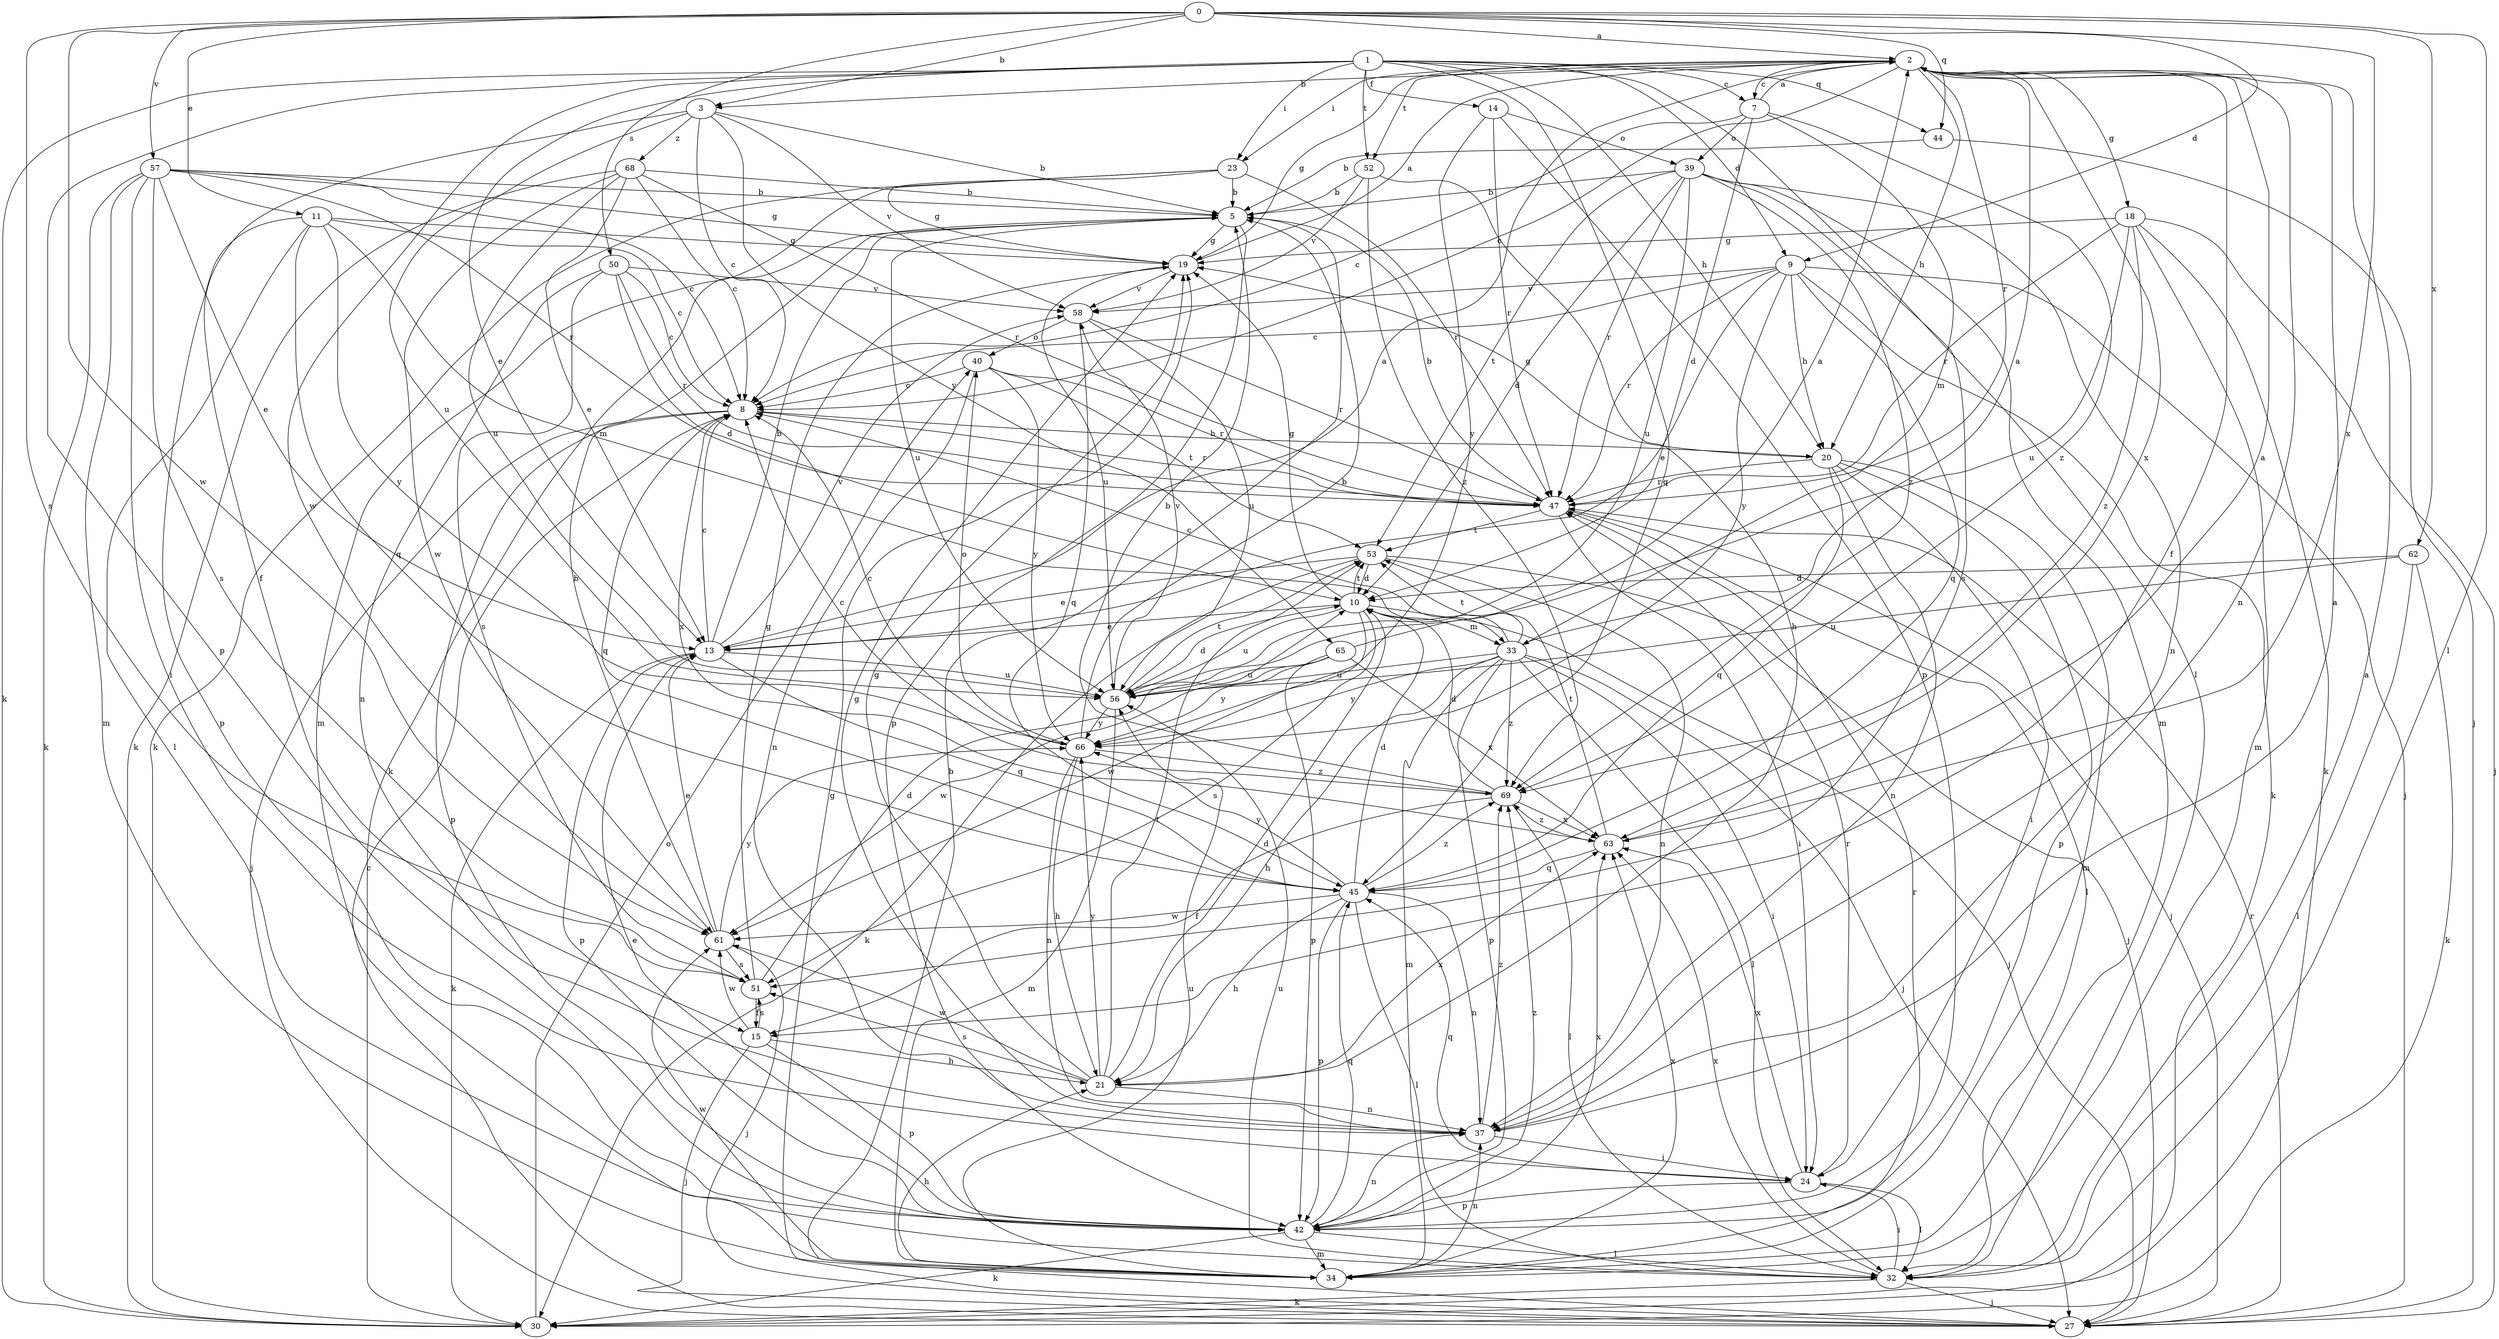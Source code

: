 strict digraph  {
0;
1;
2;
3;
5;
7;
8;
9;
10;
11;
13;
14;
15;
18;
19;
20;
21;
23;
24;
27;
30;
32;
33;
34;
37;
39;
40;
42;
44;
45;
47;
50;
51;
52;
53;
56;
57;
58;
61;
62;
63;
65;
66;
68;
69;
0 -> 2  [label=a];
0 -> 3  [label=b];
0 -> 9  [label=d];
0 -> 11  [label=e];
0 -> 32  [label=l];
0 -> 44  [label=q];
0 -> 50  [label=s];
0 -> 51  [label=s];
0 -> 57  [label=v];
0 -> 61  [label=w];
0 -> 62  [label=x];
0 -> 63  [label=x];
1 -> 7  [label=c];
1 -> 9  [label=d];
1 -> 13  [label=e];
1 -> 14  [label=f];
1 -> 20  [label=h];
1 -> 23  [label=i];
1 -> 30  [label=k];
1 -> 32  [label=l];
1 -> 42  [label=p];
1 -> 44  [label=q];
1 -> 45  [label=q];
1 -> 52  [label=t];
1 -> 61  [label=w];
2 -> 3  [label=b];
2 -> 7  [label=c];
2 -> 8  [label=c];
2 -> 15  [label=f];
2 -> 18  [label=g];
2 -> 19  [label=g];
2 -> 20  [label=h];
2 -> 23  [label=i];
2 -> 37  [label=n];
2 -> 47  [label=r];
2 -> 52  [label=t];
2 -> 63  [label=x];
3 -> 5  [label=b];
3 -> 8  [label=c];
3 -> 15  [label=f];
3 -> 56  [label=u];
3 -> 58  [label=v];
3 -> 65  [label=y];
3 -> 68  [label=z];
5 -> 19  [label=g];
5 -> 30  [label=k];
5 -> 42  [label=p];
5 -> 56  [label=u];
7 -> 2  [label=a];
7 -> 8  [label=c];
7 -> 10  [label=d];
7 -> 33  [label=m];
7 -> 39  [label=o];
7 -> 69  [label=z];
8 -> 20  [label=h];
8 -> 27  [label=j];
8 -> 42  [label=p];
8 -> 45  [label=q];
8 -> 47  [label=r];
8 -> 63  [label=x];
9 -> 8  [label=c];
9 -> 13  [label=e];
9 -> 20  [label=h];
9 -> 27  [label=j];
9 -> 30  [label=k];
9 -> 45  [label=q];
9 -> 47  [label=r];
9 -> 58  [label=v];
9 -> 66  [label=y];
10 -> 13  [label=e];
10 -> 19  [label=g];
10 -> 27  [label=j];
10 -> 33  [label=m];
10 -> 51  [label=s];
10 -> 53  [label=t];
10 -> 56  [label=u];
10 -> 61  [label=w];
11 -> 8  [label=c];
11 -> 19  [label=g];
11 -> 32  [label=l];
11 -> 33  [label=m];
11 -> 42  [label=p];
11 -> 45  [label=q];
11 -> 66  [label=y];
13 -> 2  [label=a];
13 -> 5  [label=b];
13 -> 8  [label=c];
13 -> 30  [label=k];
13 -> 42  [label=p];
13 -> 45  [label=q];
13 -> 56  [label=u];
13 -> 58  [label=v];
14 -> 39  [label=o];
14 -> 42  [label=p];
14 -> 47  [label=r];
14 -> 66  [label=y];
15 -> 21  [label=h];
15 -> 27  [label=j];
15 -> 42  [label=p];
15 -> 51  [label=s];
15 -> 61  [label=w];
18 -> 19  [label=g];
18 -> 27  [label=j];
18 -> 30  [label=k];
18 -> 34  [label=m];
18 -> 47  [label=r];
18 -> 56  [label=u];
18 -> 69  [label=z];
19 -> 2  [label=a];
19 -> 56  [label=u];
19 -> 58  [label=v];
20 -> 19  [label=g];
20 -> 24  [label=i];
20 -> 34  [label=m];
20 -> 37  [label=n];
20 -> 42  [label=p];
20 -> 45  [label=q];
20 -> 47  [label=r];
21 -> 10  [label=d];
21 -> 19  [label=g];
21 -> 37  [label=n];
21 -> 51  [label=s];
21 -> 53  [label=t];
21 -> 61  [label=w];
21 -> 63  [label=x];
21 -> 66  [label=y];
23 -> 5  [label=b];
23 -> 19  [label=g];
23 -> 30  [label=k];
23 -> 34  [label=m];
23 -> 47  [label=r];
24 -> 32  [label=l];
24 -> 42  [label=p];
24 -> 45  [label=q];
24 -> 47  [label=r];
24 -> 63  [label=x];
27 -> 5  [label=b];
27 -> 8  [label=c];
27 -> 19  [label=g];
27 -> 47  [label=r];
30 -> 40  [label=o];
32 -> 2  [label=a];
32 -> 24  [label=i];
32 -> 27  [label=j];
32 -> 30  [label=k];
32 -> 56  [label=u];
32 -> 63  [label=x];
33 -> 2  [label=a];
33 -> 8  [label=c];
33 -> 21  [label=h];
33 -> 24  [label=i];
33 -> 27  [label=j];
33 -> 32  [label=l];
33 -> 34  [label=m];
33 -> 42  [label=p];
33 -> 53  [label=t];
33 -> 56  [label=u];
33 -> 66  [label=y];
33 -> 69  [label=z];
34 -> 21  [label=h];
34 -> 37  [label=n];
34 -> 47  [label=r];
34 -> 56  [label=u];
34 -> 61  [label=w];
34 -> 63  [label=x];
37 -> 2  [label=a];
37 -> 19  [label=g];
37 -> 24  [label=i];
37 -> 69  [label=z];
39 -> 5  [label=b];
39 -> 10  [label=d];
39 -> 34  [label=m];
39 -> 37  [label=n];
39 -> 47  [label=r];
39 -> 51  [label=s];
39 -> 53  [label=t];
39 -> 56  [label=u];
39 -> 69  [label=z];
40 -> 8  [label=c];
40 -> 37  [label=n];
40 -> 47  [label=r];
40 -> 53  [label=t];
40 -> 66  [label=y];
42 -> 13  [label=e];
42 -> 30  [label=k];
42 -> 32  [label=l];
42 -> 34  [label=m];
42 -> 37  [label=n];
42 -> 45  [label=q];
42 -> 63  [label=x];
42 -> 69  [label=z];
44 -> 5  [label=b];
44 -> 27  [label=j];
45 -> 10  [label=d];
45 -> 21  [label=h];
45 -> 32  [label=l];
45 -> 37  [label=n];
45 -> 42  [label=p];
45 -> 61  [label=w];
45 -> 66  [label=y];
45 -> 69  [label=z];
47 -> 5  [label=b];
47 -> 24  [label=i];
47 -> 27  [label=j];
47 -> 32  [label=l];
47 -> 53  [label=t];
50 -> 8  [label=c];
50 -> 10  [label=d];
50 -> 37  [label=n];
50 -> 47  [label=r];
50 -> 51  [label=s];
50 -> 58  [label=v];
51 -> 10  [label=d];
51 -> 15  [label=f];
51 -> 19  [label=g];
52 -> 5  [label=b];
52 -> 21  [label=h];
52 -> 58  [label=v];
52 -> 69  [label=z];
53 -> 10  [label=d];
53 -> 13  [label=e];
53 -> 27  [label=j];
53 -> 30  [label=k];
53 -> 37  [label=n];
56 -> 10  [label=d];
56 -> 34  [label=m];
56 -> 53  [label=t];
56 -> 58  [label=v];
56 -> 66  [label=y];
57 -> 5  [label=b];
57 -> 8  [label=c];
57 -> 13  [label=e];
57 -> 19  [label=g];
57 -> 24  [label=i];
57 -> 30  [label=k];
57 -> 34  [label=m];
57 -> 47  [label=r];
57 -> 51  [label=s];
58 -> 40  [label=o];
58 -> 45  [label=q];
58 -> 47  [label=r];
58 -> 56  [label=u];
61 -> 5  [label=b];
61 -> 13  [label=e];
61 -> 27  [label=j];
61 -> 51  [label=s];
61 -> 66  [label=y];
62 -> 10  [label=d];
62 -> 30  [label=k];
62 -> 32  [label=l];
62 -> 56  [label=u];
63 -> 2  [label=a];
63 -> 45  [label=q];
63 -> 53  [label=t];
63 -> 69  [label=z];
65 -> 2  [label=a];
65 -> 42  [label=p];
65 -> 56  [label=u];
65 -> 61  [label=w];
65 -> 63  [label=x];
65 -> 66  [label=y];
66 -> 5  [label=b];
66 -> 8  [label=c];
66 -> 21  [label=h];
66 -> 37  [label=n];
66 -> 40  [label=o];
66 -> 69  [label=z];
68 -> 5  [label=b];
68 -> 8  [label=c];
68 -> 13  [label=e];
68 -> 30  [label=k];
68 -> 47  [label=r];
68 -> 56  [label=u];
68 -> 61  [label=w];
69 -> 5  [label=b];
69 -> 8  [label=c];
69 -> 10  [label=d];
69 -> 15  [label=f];
69 -> 32  [label=l];
69 -> 63  [label=x];
}
